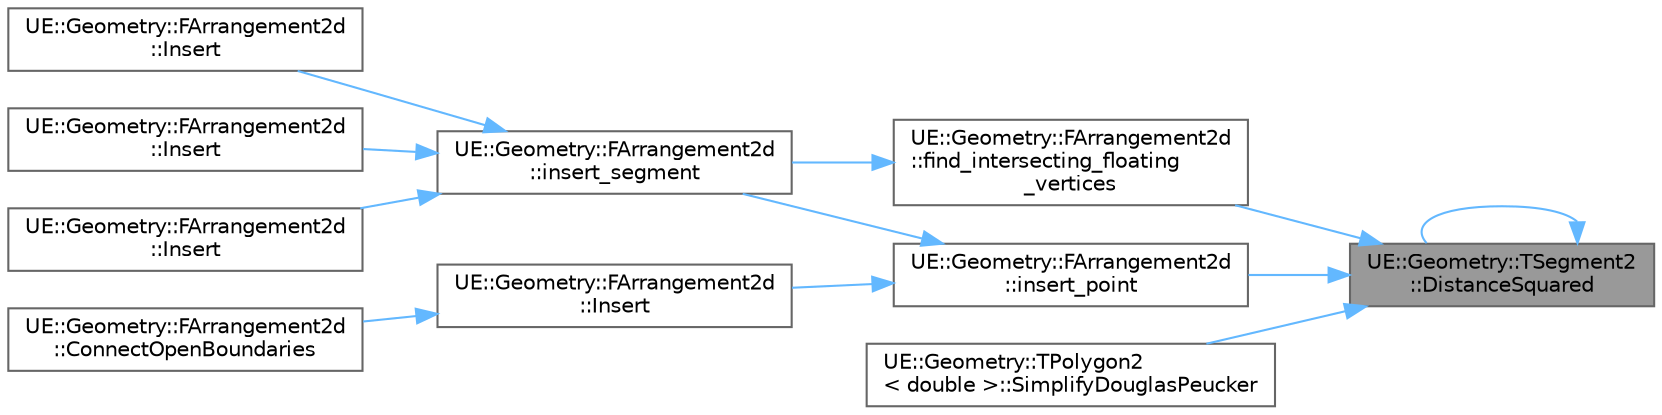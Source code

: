 digraph "UE::Geometry::TSegment2::DistanceSquared"
{
 // INTERACTIVE_SVG=YES
 // LATEX_PDF_SIZE
  bgcolor="transparent";
  edge [fontname=Helvetica,fontsize=10,labelfontname=Helvetica,labelfontsize=10];
  node [fontname=Helvetica,fontsize=10,shape=box,height=0.2,width=0.4];
  rankdir="RL";
  Node1 [id="Node000001",label="UE::Geometry::TSegment2\l::DistanceSquared",height=0.2,width=0.4,color="gray40", fillcolor="grey60", style="filled", fontcolor="black",tooltip=" "];
  Node1 -> Node1 [id="edge1_Node000001_Node000001",dir="back",color="steelblue1",style="solid",tooltip=" "];
  Node1 -> Node2 [id="edge2_Node000001_Node000002",dir="back",color="steelblue1",style="solid",tooltip=" "];
  Node2 [id="Node000002",label="UE::Geometry::FArrangement2d\l::find_intersecting_floating\l_vertices",height=0.2,width=0.4,color="grey40", fillcolor="white", style="filled",URL="$d2/d8a/structUE_1_1Geometry_1_1FArrangement2d.html#a46e33774d04fe82cba6372328889fb1c",tooltip=" "];
  Node2 -> Node3 [id="edge3_Node000002_Node000003",dir="back",color="steelblue1",style="solid",tooltip=" "];
  Node3 [id="Node000003",label="UE::Geometry::FArrangement2d\l::insert_segment",height=0.2,width=0.4,color="grey40", fillcolor="white", style="filled",URL="$d2/d8a/structUE_1_1Geometry_1_1FArrangement2d.html#a70b0efaac3352c17f9499fb3ccd5c6c9",tooltip="insert edge [A,B] into the arrangement, splitting existing edges as necessary"];
  Node3 -> Node4 [id="edge4_Node000003_Node000004",dir="back",color="steelblue1",style="solid",tooltip=" "];
  Node4 [id="Node000004",label="UE::Geometry::FArrangement2d\l::Insert",height=0.2,width=0.4,color="grey40", fillcolor="white", style="filled",URL="$d2/d8a/structUE_1_1Geometry_1_1FArrangement2d.html#a4668023ad498209be6f989f47243eb3c",tooltip="sequentially insert segments of polyline"];
  Node3 -> Node5 [id="edge5_Node000003_Node000005",dir="back",color="steelblue1",style="solid",tooltip=" "];
  Node5 [id="Node000005",label="UE::Geometry::FArrangement2d\l::Insert",height=0.2,width=0.4,color="grey40", fillcolor="white", style="filled",URL="$d2/d8a/structUE_1_1Geometry_1_1FArrangement2d.html#a9ca6084048952bfe87a42ba751a7836c",tooltip="insert segment into the arrangement"];
  Node3 -> Node6 [id="edge6_Node000003_Node000006",dir="back",color="steelblue1",style="solid",tooltip=" "];
  Node6 [id="Node000006",label="UE::Geometry::FArrangement2d\l::Insert",height=0.2,width=0.4,color="grey40", fillcolor="white", style="filled",URL="$d2/d8a/structUE_1_1Geometry_1_1FArrangement2d.html#a9762cd57f7a49713737fe0a83b102ec1",tooltip="insert segment [A,B] into the arrangement"];
  Node1 -> Node7 [id="edge7_Node000001_Node000007",dir="back",color="steelblue1",style="solid",tooltip=" "];
  Node7 [id="Node000007",label="UE::Geometry::FArrangement2d\l::insert_point",height=0.2,width=0.4,color="grey40", fillcolor="white", style="filled",URL="$d2/d8a/structUE_1_1Geometry_1_1FArrangement2d.html#ad7ea45967d5102781c2a80251820b637",tooltip="insert pt P into the arrangement, splitting existing edges as necessary"];
  Node7 -> Node8 [id="edge8_Node000007_Node000008",dir="back",color="steelblue1",style="solid",tooltip=" "];
  Node8 [id="Node000008",label="UE::Geometry::FArrangement2d\l::Insert",height=0.2,width=0.4,color="grey40", fillcolor="white", style="filled",URL="$d2/d8a/structUE_1_1Geometry_1_1FArrangement2d.html#a757eaa802965739dbf063257431d8e01",tooltip="Insert isolated point P into the arrangement."];
  Node8 -> Node9 [id="edge9_Node000008_Node000009",dir="back",color="steelblue1",style="solid",tooltip=" "];
  Node9 [id="Node000009",label="UE::Geometry::FArrangement2d\l::ConnectOpenBoundaries",height=0.2,width=0.4,color="grey40", fillcolor="white", style="filled",URL="$d2/d8a/structUE_1_1Geometry_1_1FArrangement2d.html#a770555030ad1d563ae492334208106b1",tooltip="connect open boundary vertices within DistThresh, by inserting new segments"];
  Node7 -> Node3 [id="edge10_Node000007_Node000003",dir="back",color="steelblue1",style="solid",tooltip=" "];
  Node1 -> Node10 [id="edge11_Node000001_Node000010",dir="back",color="steelblue1",style="solid",tooltip=" "];
  Node10 [id="Node000010",label="UE::Geometry::TPolygon2\l\< double \>::SimplifyDouglasPeucker",height=0.2,width=0.4,color="grey40", fillcolor="white", style="filled",URL="$d0/df8/classUE_1_1Geometry_1_1TPolygon2.html#a4a01c6588b33424fdb283adc1dfcbf7b",tooltip=" "];
}
